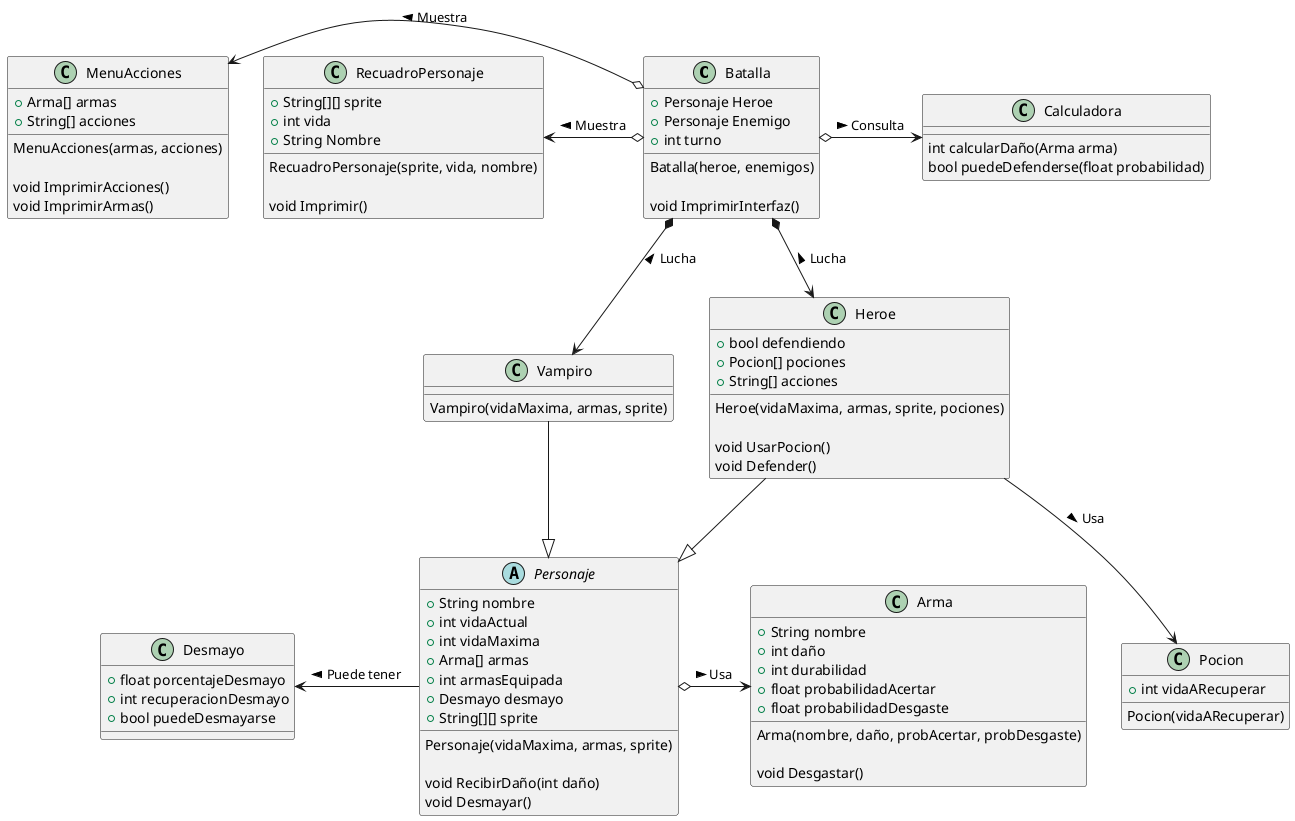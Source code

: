 @startuml Clases

class Batalla{
    +Personaje Heroe
    +Personaje Enemigo     
    +int turno

    Batalla(heroe, enemigos)

    void ImprimirInterfaz()
}

abstract Personaje{
    +String nombre
    +int vidaActual
    +int vidaMaxima
    +Arma[] armas
    +int armasEquipada
    +Desmayo desmayo
    +String[][] sprite

    Personaje(vidaMaxima, armas, sprite)

    void RecibirDaño(int daño)
    void Desmayar()
}

class Arma {
    +String nombre
    +int daño
    +int durabilidad
    +float probabilidadAcertar
    +float probabilidadDesgaste

    Arma(nombre, daño, probAcertar, probDesgaste)

    void Desgastar()
}

class Desmayo{
    +float porcentajeDesmayo
    +int recuperacionDesmayo
    +bool puedeDesmayarse
}

class Vampiro{
    Vampiro(vidaMaxima, armas, sprite)
}   

class Heroe{
    +bool defendiendo  
    +Pocion[] pociones
    +String[] acciones

    Heroe(vidaMaxima, armas, sprite, pociones)

    void UsarPocion()
    void Defender()
}

class Pocion{
    +int vidaARecuperar

    Pocion(vidaARecuperar)
}

class RecuadroPersonaje {
    +String[][] sprite
    +int vida
    +String Nombre

    RecuadroPersonaje(sprite, vida, nombre)

    void Imprimir()
}

class MenuAcciones {
    +Arma[] armas
    +String[] acciones

    MenuAcciones(armas, acciones)
   
    void ImprimirAcciones()
    void ImprimirArmas()
    
}

class Calculadora {
    int calcularDaño(Arma arma)
    bool puedeDefenderse(float probabilidad)
}

Batalla o-l-> RecuadroPersonaje : Muestra >
Batalla o-l-> MenuAcciones : Muestra >
Batalla o-r-> Calculadora : Consulta >

Personaje <|-u- Heroe
Personaje <|-u- Vampiro

Batalla *-d-> Heroe : Lucha <
Batalla *-d-> Vampiro : Lucha <

Heroe -d-> Pocion : Usa >

Personaje o-r-> Arma : Usa >
Personaje -l-> Desmayo : Puede tener >



@enduml
